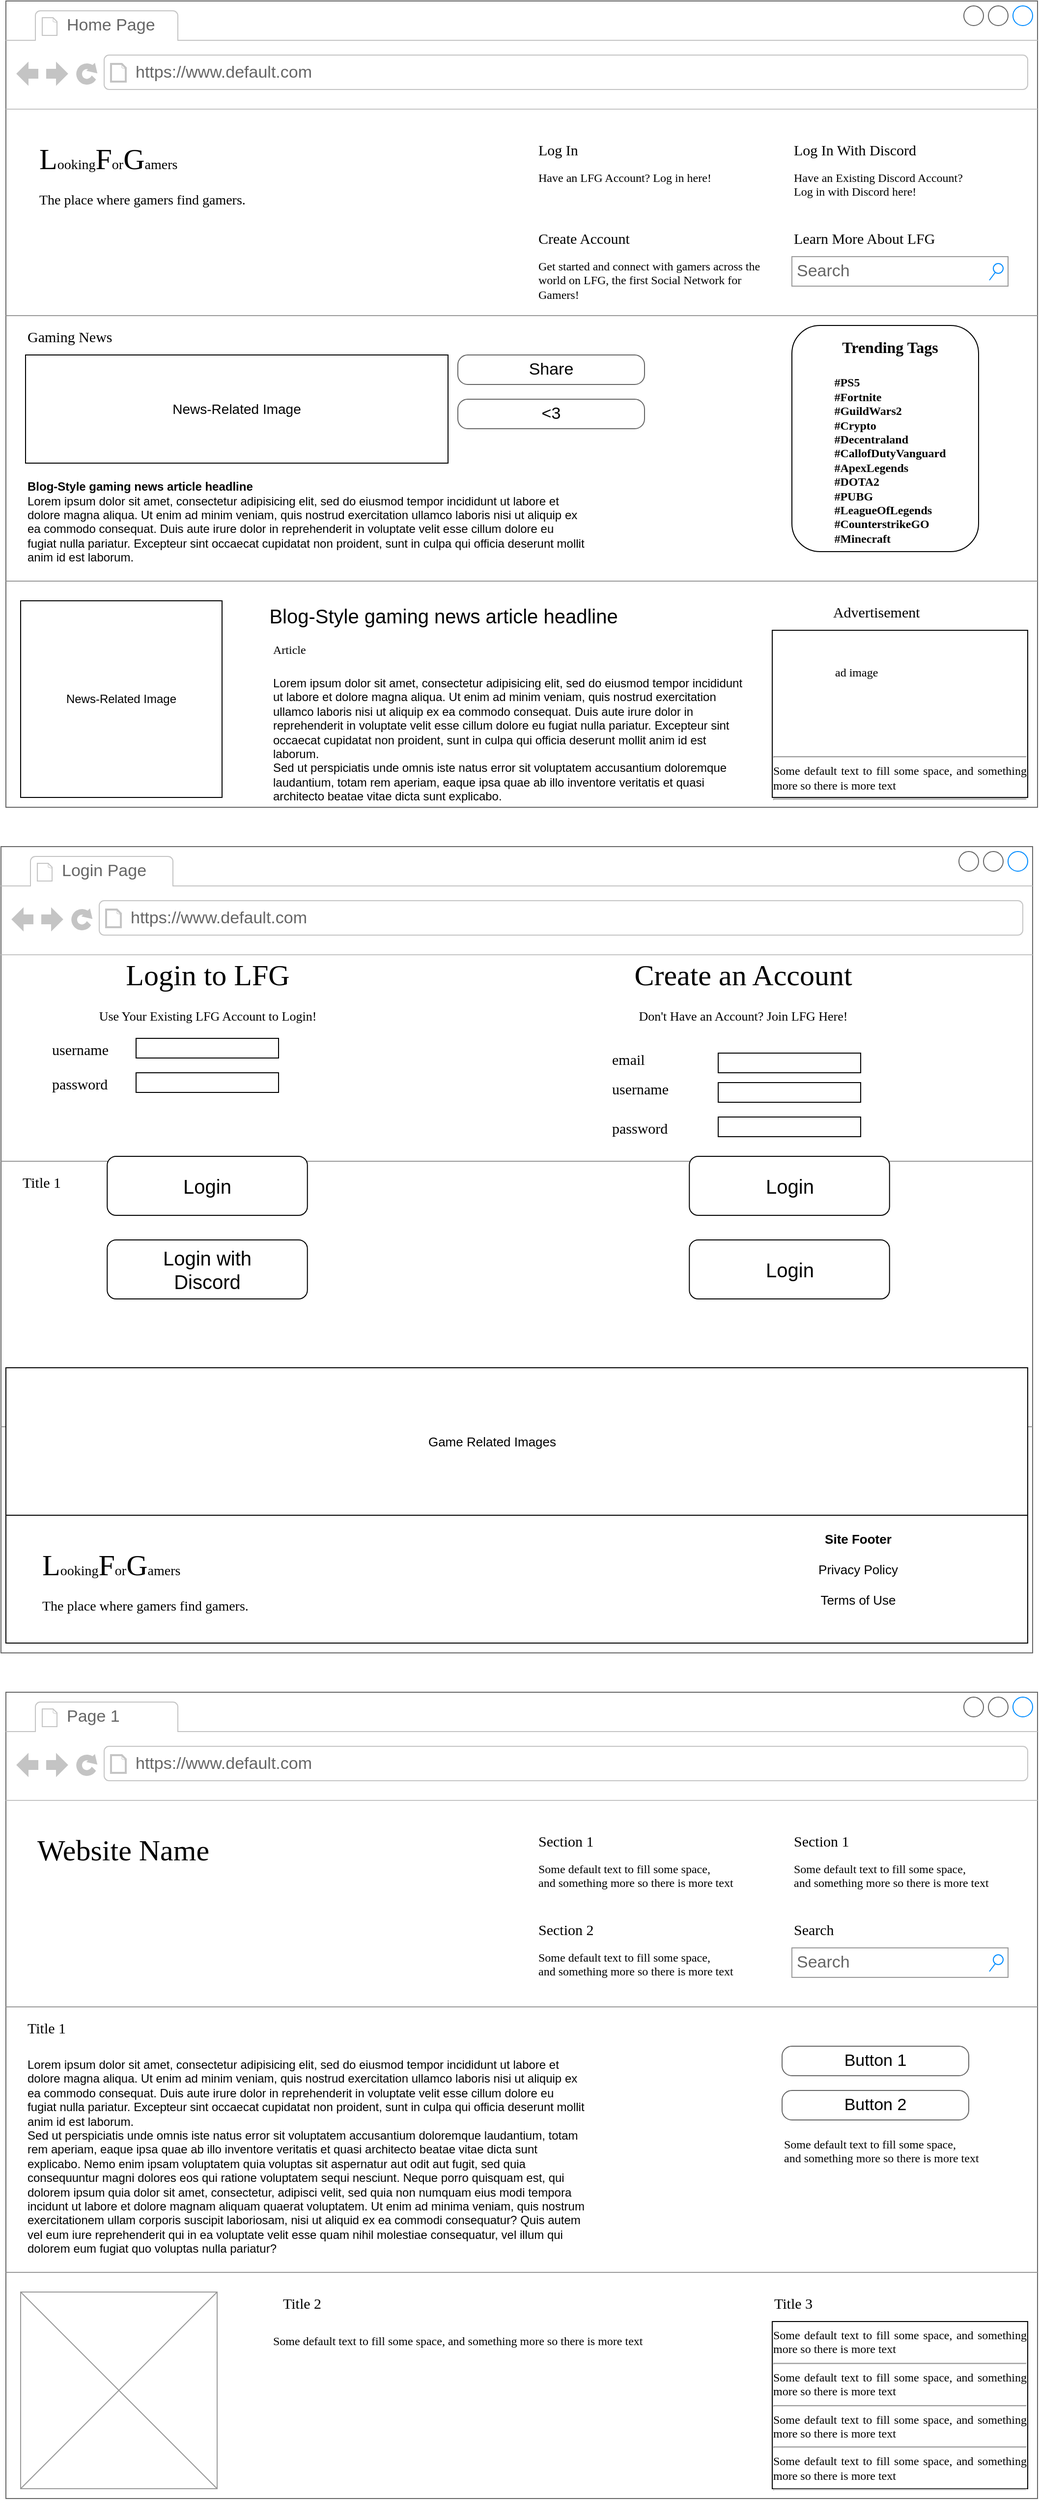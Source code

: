 <mxfile version="16.2.6" type="github">
  <diagram name="Page-1" id="2cc2dc42-3aac-f2a9-1cec-7a8b7cbee084">
    <mxGraphModel dx="1641" dy="769" grid="1" gridSize="10" guides="1" tooltips="1" connect="1" arrows="1" fold="1" page="1" pageScale="1" pageWidth="1100" pageHeight="850" background="#ffffff" math="0" shadow="0">
      <root>
        <mxCell id="0" />
        <mxCell id="1" parent="0" />
        <mxCell id="7026571954dc6520-1" value="" style="strokeWidth=1;shadow=0;dashed=0;align=center;html=1;shape=mxgraph.mockup.containers.browserWindow;rSize=0;strokeColor=#666666;mainText=,;recursiveResize=0;rounded=0;labelBackgroundColor=none;fontFamily=Verdana;fontSize=12" parent="1" vertex="1">
          <mxGeometry x="30" y="20" width="1050" height="820" as="geometry" />
        </mxCell>
        <mxCell id="7026571954dc6520-2" value="Home Page" style="strokeWidth=1;shadow=0;dashed=0;align=center;html=1;shape=mxgraph.mockup.containers.anchor;fontSize=17;fontColor=#666666;align=left;" parent="7026571954dc6520-1" vertex="1">
          <mxGeometry x="60" y="12" width="110" height="26" as="geometry" />
        </mxCell>
        <mxCell id="7026571954dc6520-3" value="https://www.default.com" style="strokeWidth=1;shadow=0;dashed=0;align=center;html=1;shape=mxgraph.mockup.containers.anchor;rSize=0;fontSize=17;fontColor=#666666;align=left;" parent="7026571954dc6520-1" vertex="1">
          <mxGeometry x="130" y="60" width="250" height="26" as="geometry" />
        </mxCell>
        <mxCell id="7026571954dc6520-4" value="L&lt;font style=&quot;font-size: 14px&quot;&gt;ooking&lt;/font&gt;F&lt;font style=&quot;font-size: 14px&quot;&gt;or&lt;/font&gt;G&lt;font style=&quot;font-size: 14px&quot;&gt;amers&lt;br&gt;The place where gamers find gamers.&lt;br&gt;&lt;/font&gt;" style="text;html=1;points=[];align=left;verticalAlign=top;spacingTop=-4;fontSize=30;fontFamily=Verdana" parent="7026571954dc6520-1" vertex="1">
          <mxGeometry x="32" y="140" width="340" height="50" as="geometry" />
        </mxCell>
        <mxCell id="7026571954dc6520-6" value="Log In" style="text;html=1;points=[];align=left;verticalAlign=top;spacingTop=-4;fontSize=15;fontFamily=Verdana" parent="7026571954dc6520-1" vertex="1">
          <mxGeometry x="540" y="140" width="170" height="30" as="geometry" />
        </mxCell>
        <mxCell id="7026571954dc6520-7" value="Have an LFG Account? Log in here!" style="text;html=1;points=[];align=left;verticalAlign=top;spacingTop=-4;fontSize=12;fontFamily=Verdana;whiteSpace=wrap;" parent="7026571954dc6520-1" vertex="1">
          <mxGeometry x="540" y="170" width="240" height="40" as="geometry" />
        </mxCell>
        <mxCell id="7026571954dc6520-8" value="Create Account" style="text;html=1;points=[];align=left;verticalAlign=top;spacingTop=-4;fontSize=15;fontFamily=Verdana" parent="7026571954dc6520-1" vertex="1">
          <mxGeometry x="540" y="230" width="170" height="30" as="geometry" />
        </mxCell>
        <mxCell id="7026571954dc6520-9" value="Get started and connect with gamers across the world on LFG, the first Social Network for Gamers!" style="text;html=1;points=[];align=left;verticalAlign=top;spacingTop=-4;fontSize=12;fontFamily=Verdana;whiteSpace=wrap;" parent="7026571954dc6520-1" vertex="1">
          <mxGeometry x="540" y="260" width="240" height="50" as="geometry" />
        </mxCell>
        <mxCell id="7026571954dc6520-10" value="Log In With Discord" style="text;html=1;points=[];align=left;verticalAlign=top;spacingTop=-4;fontSize=15;fontFamily=Verdana" parent="7026571954dc6520-1" vertex="1">
          <mxGeometry x="800" y="140" width="170" height="30" as="geometry" />
        </mxCell>
        <mxCell id="7026571954dc6520-11" value="Have an Existing Discord Account?&lt;br&gt;Log in with Discord here!" style="text;html=1;points=[];align=left;verticalAlign=top;spacingTop=-4;fontSize=12;fontFamily=Verdana;whiteSpace=wrap;" parent="7026571954dc6520-1" vertex="1">
          <mxGeometry x="800" y="170" width="240" height="40" as="geometry" />
        </mxCell>
        <mxCell id="7026571954dc6520-12" value="Learn More About LFG" style="text;html=1;points=[];align=left;verticalAlign=top;spacingTop=-4;fontSize=15;fontFamily=Verdana" parent="7026571954dc6520-1" vertex="1">
          <mxGeometry x="800" y="230" width="170" height="30" as="geometry" />
        </mxCell>
        <mxCell id="7026571954dc6520-14" value="Search" style="strokeWidth=1;shadow=0;dashed=0;align=center;html=1;shape=mxgraph.mockup.forms.searchBox;strokeColor=#999999;mainText=;strokeColor2=#008cff;fontColor=#666666;fontSize=17;align=left;spacingLeft=3;rounded=0;labelBackgroundColor=none;" parent="7026571954dc6520-1" vertex="1">
          <mxGeometry x="800" y="260" width="220" height="30" as="geometry" />
        </mxCell>
        <mxCell id="7026571954dc6520-15" value="" style="verticalLabelPosition=bottom;shadow=0;dashed=0;align=center;html=1;verticalAlign=top;strokeWidth=1;shape=mxgraph.mockup.markup.line;strokeColor=#999999;rounded=0;labelBackgroundColor=none;fillColor=#ffffff;fontFamily=Verdana;fontSize=12;fontColor=#000000;" parent="7026571954dc6520-1" vertex="1">
          <mxGeometry y="310" width="1050" height="20" as="geometry" />
        </mxCell>
        <mxCell id="7026571954dc6520-16" value="Gaming News" style="text;html=1;points=[];align=left;verticalAlign=top;spacingTop=-4;fontSize=15;fontFamily=Verdana" parent="7026571954dc6520-1" vertex="1">
          <mxGeometry x="20" y="330" width="170" height="30" as="geometry" />
        </mxCell>
        <mxCell id="7026571954dc6520-17" value="&lt;br&gt;&lt;br&gt;&lt;br&gt;&lt;br&gt;&lt;br&gt;&lt;br&gt;&lt;br&gt;&lt;br&gt;&lt;b&gt;Blog-Style gaming news article headline&lt;br&gt;&lt;/b&gt;Lorem ipsum dolor sit amet, consectetur adipisicing elit, sed do eiusmod tempor incididunt ut labore et dolore magna aliqua. Ut enim ad minim veniam, quis nostrud exercitation ullamco laboris nisi ut aliquip ex ea commodo consequat. Duis aute irure dolor in reprehenderit in voluptate velit esse cillum dolore eu fugiat nulla pariatur. Excepteur sint occaecat cupidatat non proident, sunt in culpa qui officia deserunt mollit anim id est laborum." style="text;spacingTop=-5;whiteSpace=wrap;html=1;align=left;fontSize=12;fontFamily=Helvetica;fillColor=none;strokeColor=none;rounded=0;shadow=1;labelBackgroundColor=none;" parent="7026571954dc6520-1" vertex="1">
          <mxGeometry x="20" y="370" width="570" height="240" as="geometry" />
        </mxCell>
        <mxCell id="7026571954dc6520-18" value="Share" style="strokeWidth=1;shadow=0;dashed=0;align=center;html=1;shape=mxgraph.mockup.buttons.button;strokeColor=#666666;mainText=;buttonStyle=round;fontSize=17;fontStyle=0;fillColor=none;whiteSpace=wrap;rounded=0;labelBackgroundColor=none;" parent="7026571954dc6520-1" vertex="1">
          <mxGeometry x="460" y="360" width="190" height="30" as="geometry" />
        </mxCell>
        <mxCell id="7026571954dc6520-19" value="&amp;lt;3" style="strokeWidth=1;shadow=0;dashed=0;align=center;html=1;shape=mxgraph.mockup.buttons.button;strokeColor=#666666;mainText=;buttonStyle=round;fontSize=17;fontStyle=0;fillColor=none;whiteSpace=wrap;rounded=0;labelBackgroundColor=none;" parent="7026571954dc6520-1" vertex="1">
          <mxGeometry x="460" y="405" width="190" height="30" as="geometry" />
        </mxCell>
        <mxCell id="7026571954dc6520-20" value="&lt;div style=&quot;font-size: 16px&quot;&gt;&lt;b&gt;&lt;font style=&quot;font-size: 16px&quot;&gt;Trending Tags&lt;/font&gt;&lt;/b&gt;&lt;/div&gt;&lt;div style=&quot;font-size: 16px&quot;&gt;&lt;b&gt;&lt;font style=&quot;font-size: 16px&quot;&gt;&lt;br&gt;&lt;/font&gt;&lt;/b&gt;&lt;/div&gt;&lt;div style=&quot;text-align: justify&quot;&gt;&lt;b&gt;&lt;font style=&quot;font-size: 12px&quot;&gt;#PS5&lt;/font&gt;&lt;/b&gt;&lt;/div&gt;&lt;div style=&quot;text-align: justify&quot;&gt;&lt;b&gt;&lt;font style=&quot;font-size: 12px&quot;&gt;#Fortnite&lt;/font&gt;&lt;/b&gt;&lt;/div&gt;&lt;div style=&quot;text-align: justify&quot;&gt;&lt;b&gt;&lt;font style=&quot;font-size: 12px&quot;&gt;#GuildWars2&lt;/font&gt;&lt;/b&gt;&lt;/div&gt;&lt;div style=&quot;text-align: justify&quot;&gt;&lt;b&gt;&lt;font style=&quot;font-size: 12px&quot;&gt;#Crypto&lt;/font&gt;&lt;/b&gt;&lt;/div&gt;&lt;div style=&quot;text-align: justify&quot;&gt;&lt;b&gt;&lt;font style=&quot;font-size: 12px&quot;&gt;#Decentraland&lt;/font&gt;&lt;/b&gt;&lt;/div&gt;&lt;div style=&quot;text-align: justify&quot;&gt;&lt;b&gt;&lt;font style=&quot;font-size: 12px&quot;&gt;#CallofDutyVanguard&lt;/font&gt;&lt;/b&gt;&lt;/div&gt;&lt;div style=&quot;text-align: justify&quot;&gt;&lt;b&gt;&lt;font style=&quot;font-size: 12px&quot;&gt;#ApexLegends&lt;/font&gt;&lt;/b&gt;&lt;/div&gt;&lt;div style=&quot;text-align: justify&quot;&gt;&lt;b&gt;&lt;font style=&quot;font-size: 12px&quot;&gt;#DOTA2&lt;/font&gt;&lt;/b&gt;&lt;/div&gt;&lt;div style=&quot;text-align: justify&quot;&gt;&lt;b&gt;&lt;font style=&quot;font-size: 12px&quot;&gt;#PUBG&lt;/font&gt;&lt;/b&gt;&lt;/div&gt;&lt;div style=&quot;text-align: justify&quot;&gt;&lt;b&gt;&lt;font style=&quot;font-size: 12px&quot;&gt;#LeagueOfLegends&lt;/font&gt;&lt;/b&gt;&lt;/div&gt;&lt;div style=&quot;text-align: justify&quot;&gt;&lt;b&gt;&lt;font style=&quot;font-size: 12px&quot;&gt;#CounterstrikeGO&lt;/font&gt;&lt;/b&gt;&lt;/div&gt;&lt;div style=&quot;text-align: justify&quot;&gt;&lt;b&gt;&lt;font style=&quot;font-size: 12px&quot;&gt;#Minecraft&lt;/font&gt;&lt;/b&gt;&lt;/div&gt;&lt;div style=&quot;text-align: justify&quot;&gt;&lt;b&gt;&lt;br&gt;&lt;/b&gt;&lt;/div&gt;" style="text;html=1;points=[];align=center;verticalAlign=top;spacingTop=-4;fontSize=12;fontFamily=Verdana;whiteSpace=wrap;" parent="7026571954dc6520-1" vertex="1">
          <mxGeometry x="780" y="340" width="240" height="40" as="geometry" />
        </mxCell>
        <mxCell id="7026571954dc6520-21" value="" style="verticalLabelPosition=bottom;shadow=0;dashed=0;align=center;html=1;verticalAlign=top;strokeWidth=1;shape=mxgraph.mockup.markup.line;strokeColor=#999999;rounded=0;labelBackgroundColor=none;fillColor=#ffffff;fontFamily=Verdana;fontSize=12;fontColor=#000000;" parent="7026571954dc6520-1" vertex="1">
          <mxGeometry y="580" width="1050" height="20" as="geometry" />
        </mxCell>
        <mxCell id="7026571954dc6520-22" value="" style="verticalLabelPosition=bottom;shadow=0;dashed=0;align=center;html=1;verticalAlign=top;strokeWidth=1;shape=mxgraph.mockup.graphics.simpleIcon;strokeColor=#999999;fillColor=#ffffff;rounded=0;labelBackgroundColor=none;fontFamily=Verdana;fontSize=12;fontColor=#000000;" parent="7026571954dc6520-1" vertex="1">
          <mxGeometry x="15" y="610" width="200" height="200" as="geometry" />
        </mxCell>
        <mxCell id="7026571954dc6520-32" value="&amp;nbsp; &amp;nbsp; &amp;nbsp; &amp;nbsp; &amp;nbsp; &amp;nbsp;Advertisement" style="text;html=1;points=[];align=center;verticalAlign=top;spacingTop=-4;fontSize=15;fontFamily=Verdana" parent="7026571954dc6520-1" vertex="1">
          <mxGeometry x="780" y="610" width="170" height="30" as="geometry" />
        </mxCell>
        <mxCell id="7026571954dc6520-33" value="&lt;div style=&quot;text-align: justify&quot;&gt;&lt;br&gt;&lt;/div&gt;&lt;div style=&quot;text-align: justify&quot;&gt;&lt;br&gt;&lt;/div&gt;&lt;div style=&quot;text-align: justify&quot;&gt;&amp;nbsp; &amp;nbsp; &amp;nbsp; &amp;nbsp; &amp;nbsp; &amp;nbsp; &amp;nbsp; &amp;nbsp; &amp;nbsp; &amp;nbsp; &amp;nbsp;ad image&lt;/div&gt;&lt;div style=&quot;text-align: justify&quot;&gt;&lt;br&gt;&lt;/div&gt;&lt;div style=&quot;text-align: justify&quot;&gt;&lt;br&gt;&lt;/div&gt;&lt;div style=&quot;text-align: justify&quot;&gt;&lt;br&gt;&lt;/div&gt;&lt;div style=&quot;text-align: justify&quot;&gt;&lt;br&gt;&lt;/div&gt;&lt;div style=&quot;text-align: justify&quot;&gt;&lt;br&gt;&lt;/div&gt;&lt;hr id=&quot;null&quot; style=&quot;text-align: justify&quot;&gt;&lt;span&gt;&lt;div style=&quot;text-align: justify&quot;&gt;&lt;span&gt;Some default text to fill some space, and&amp;nbsp;&lt;/span&gt;&lt;span&gt;something more so there is more text&lt;/span&gt;&lt;/div&gt;&lt;/span&gt;&lt;hr id=&quot;null&quot; style=&quot;text-align: left&quot;&gt;" style="whiteSpace=wrap;html=1;rounded=0;shadow=0;labelBackgroundColor=none;strokeWidth=1;fontFamily=Verdana;fontSize=12;align=center;verticalAlign=top;" parent="7026571954dc6520-1" vertex="1">
          <mxGeometry x="780" y="640" width="260" height="170" as="geometry" />
        </mxCell>
        <mxCell id="7026571954dc6520-34" value="Article" style="text;html=1;points=[];align=left;verticalAlign=top;spacingTop=-4;fontSize=12;fontFamily=Verdana;whiteSpace=wrap;" parent="7026571954dc6520-1" vertex="1">
          <mxGeometry x="270" y="650" width="470" height="40" as="geometry" />
        </mxCell>
        <mxCell id="tTyJ2uABb6z969umZ8tP-50" value="" style="rounded=1;whiteSpace=wrap;html=1;fontSize=12;fillColor=none;" vertex="1" parent="7026571954dc6520-1">
          <mxGeometry x="800" y="330" width="190" height="230" as="geometry" />
        </mxCell>
        <mxCell id="tTyJ2uABb6z969umZ8tP-51" value="News-Related Image" style="rounded=0;whiteSpace=wrap;html=1;fontSize=12;fillColor=default;" vertex="1" parent="7026571954dc6520-1">
          <mxGeometry x="15" y="610" width="205" height="200" as="geometry" />
        </mxCell>
        <mxCell id="tTyJ2uABb6z969umZ8tP-52" value="&lt;font style=&quot;font-size: 20px&quot;&gt;Blog-Style gaming news article headline&lt;/font&gt;" style="text;html=1;resizable=0;autosize=1;align=center;verticalAlign=middle;points=[];fillColor=none;strokeColor=none;rounded=0;fontSize=12;" vertex="1" parent="7026571954dc6520-1">
          <mxGeometry x="260" y="615" width="370" height="20" as="geometry" />
        </mxCell>
        <mxCell id="7026571954dc6520-36" value="Lorem ipsum dolor sit amet, consectetur adipisicing elit, sed do eiusmod tempor incididunt ut labore et dolore magna aliqua. Ut enim ad minim veniam, quis nostrud exercitation ullamco laboris nisi ut aliquip ex ea commodo consequat. Duis aute irure dolor in reprehenderit in voluptate velit esse cillum dolore eu fugiat nulla pariatur. Excepteur sint occaecat cupidatat non proident, sunt in culpa qui officia deserunt mollit anim id est laborum.&lt;br&gt;Sed ut perspiciatis unde omnis iste natus error sit voluptatem accusantium doloremque laudantium, totam rem aperiam, eaque ipsa quae ab illo inventore veritatis et quasi architecto beatae vitae dicta sunt explicabo.&amp;nbsp;" style="text;spacingTop=-5;whiteSpace=wrap;html=1;align=left;fontSize=12;fontFamily=Helvetica;fillColor=none;strokeColor=none;rounded=0;shadow=1;labelBackgroundColor=none;" parent="1" vertex="1">
          <mxGeometry x="300" y="705" width="490" height="125" as="geometry" />
        </mxCell>
        <mxCell id="tTyJ2uABb6z969umZ8tP-1" value="" style="strokeWidth=1;shadow=0;dashed=0;align=center;html=1;shape=mxgraph.mockup.containers.browserWindow;rSize=0;strokeColor=#666666;mainText=,;recursiveResize=0;rounded=0;labelBackgroundColor=none;fontFamily=Verdana;fontSize=12" vertex="1" parent="1">
          <mxGeometry x="25" y="880" width="1050" height="820" as="geometry" />
        </mxCell>
        <mxCell id="tTyJ2uABb6z969umZ8tP-2" value="Login Page" style="strokeWidth=1;shadow=0;dashed=0;align=center;html=1;shape=mxgraph.mockup.containers.anchor;fontSize=17;fontColor=#666666;align=left;" vertex="1" parent="tTyJ2uABb6z969umZ8tP-1">
          <mxGeometry x="60" y="12" width="110" height="26" as="geometry" />
        </mxCell>
        <mxCell id="tTyJ2uABb6z969umZ8tP-3" value="https://www.default.com" style="strokeWidth=1;shadow=0;dashed=0;align=center;html=1;shape=mxgraph.mockup.containers.anchor;rSize=0;fontSize=17;fontColor=#666666;align=left;" vertex="1" parent="tTyJ2uABb6z969umZ8tP-1">
          <mxGeometry x="130" y="60" width="250" height="26" as="geometry" />
        </mxCell>
        <mxCell id="tTyJ2uABb6z969umZ8tP-4" value="Login to LFG&lt;br&gt;&lt;font style=&quot;font-size: 13px&quot;&gt;Use Your Existing LFG Account to Login!&lt;/font&gt;" style="text;html=1;points=[];align=center;verticalAlign=top;spacingTop=-4;fontSize=30;fontFamily=Verdana" vertex="1" parent="tTyJ2uABb6z969umZ8tP-1">
          <mxGeometry x="40" y="110" width="340" height="50" as="geometry" />
        </mxCell>
        <mxCell id="tTyJ2uABb6z969umZ8tP-7" value="username" style="text;html=1;points=[];align=left;verticalAlign=top;spacingTop=-4;fontSize=15;fontFamily=Verdana" vertex="1" parent="tTyJ2uABb6z969umZ8tP-1">
          <mxGeometry x="50" y="195" width="80" height="30" as="geometry" />
        </mxCell>
        <mxCell id="tTyJ2uABb6z969umZ8tP-9" value="password" style="text;html=1;points=[];align=left;verticalAlign=top;spacingTop=-4;fontSize=15;fontFamily=Verdana" vertex="1" parent="tTyJ2uABb6z969umZ8tP-1">
          <mxGeometry x="50" y="230" width="170" height="30" as="geometry" />
        </mxCell>
        <mxCell id="tTyJ2uABb6z969umZ8tP-11" value="email" style="text;html=1;points=[];align=left;verticalAlign=top;spacingTop=-4;fontSize=15;fontFamily=Verdana" vertex="1" parent="tTyJ2uABb6z969umZ8tP-1">
          <mxGeometry x="620" y="205" width="50" height="30" as="geometry" />
        </mxCell>
        <mxCell id="tTyJ2uABb6z969umZ8tP-13" value="" style="verticalLabelPosition=bottom;shadow=0;dashed=0;align=center;html=1;verticalAlign=top;strokeWidth=1;shape=mxgraph.mockup.markup.line;strokeColor=#999999;rounded=0;labelBackgroundColor=none;fillColor=#ffffff;fontFamily=Verdana;fontSize=12;fontColor=#000000;" vertex="1" parent="tTyJ2uABb6z969umZ8tP-1">
          <mxGeometry y="310" width="1050" height="20" as="geometry" />
        </mxCell>
        <mxCell id="tTyJ2uABb6z969umZ8tP-14" value="Title 1" style="text;html=1;points=[];align=left;verticalAlign=top;spacingTop=-4;fontSize=15;fontFamily=Verdana" vertex="1" parent="tTyJ2uABb6z969umZ8tP-1">
          <mxGeometry x="20" y="330" width="170" height="30" as="geometry" />
        </mxCell>
        <mxCell id="tTyJ2uABb6z969umZ8tP-19" value="" style="verticalLabelPosition=bottom;shadow=0;dashed=0;align=center;html=1;verticalAlign=top;strokeWidth=1;shape=mxgraph.mockup.markup.line;strokeColor=#999999;rounded=0;labelBackgroundColor=none;fillColor=#ffffff;fontFamily=Verdana;fontSize=12;fontColor=#000000;" vertex="1" parent="tTyJ2uABb6z969umZ8tP-1">
          <mxGeometry y="580" width="1050" height="20" as="geometry" />
        </mxCell>
        <mxCell id="tTyJ2uABb6z969umZ8tP-100" value="Login with&lt;br&gt;Discord" style="rounded=1;whiteSpace=wrap;html=1;fontSize=20;fillColor=default;" vertex="1" parent="tTyJ2uABb6z969umZ8tP-1">
          <mxGeometry x="108.12" y="400" width="203.75" height="60" as="geometry" />
        </mxCell>
        <mxCell id="tTyJ2uABb6z969umZ8tP-101" value="Login" style="rounded=1;whiteSpace=wrap;html=1;fontSize=20;fillColor=default;" vertex="1" parent="tTyJ2uABb6z969umZ8tP-1">
          <mxGeometry x="108.13" y="315" width="203.75" height="60" as="geometry" />
        </mxCell>
        <mxCell id="tTyJ2uABb6z969umZ8tP-53" value="" style="rounded=0;whiteSpace=wrap;html=1;fontSize=20;fillColor=default;" vertex="1" parent="tTyJ2uABb6z969umZ8tP-1">
          <mxGeometry x="137.5" y="195" width="145" height="20" as="geometry" />
        </mxCell>
        <mxCell id="tTyJ2uABb6z969umZ8tP-102" value="Create an Account&lt;br&gt;&lt;font style=&quot;font-size: 13px&quot;&gt;Don&#39;t Have an Account? Join LFG Here!&lt;/font&gt;" style="text;html=1;points=[];align=center;verticalAlign=top;spacingTop=-4;fontSize=30;fontFamily=Verdana" vertex="1" parent="tTyJ2uABb6z969umZ8tP-1">
          <mxGeometry x="585" y="110" width="340" height="50" as="geometry" />
        </mxCell>
        <mxCell id="tTyJ2uABb6z969umZ8tP-103" value="username" style="text;html=1;points=[];align=left;verticalAlign=top;spacingTop=-4;fontSize=15;fontFamily=Verdana" vertex="1" parent="tTyJ2uABb6z969umZ8tP-1">
          <mxGeometry x="620" y="235" width="50" height="30" as="geometry" />
        </mxCell>
        <mxCell id="tTyJ2uABb6z969umZ8tP-107" value="password" style="text;html=1;points=[];align=left;verticalAlign=top;spacingTop=-4;fontSize=15;fontFamily=Verdana" vertex="1" parent="tTyJ2uABb6z969umZ8tP-1">
          <mxGeometry x="620" y="275" width="50" height="30" as="geometry" />
        </mxCell>
        <mxCell id="tTyJ2uABb6z969umZ8tP-108" value="" style="rounded=0;whiteSpace=wrap;html=1;fontSize=20;fillColor=default;" vertex="1" parent="tTyJ2uABb6z969umZ8tP-1">
          <mxGeometry x="137.5" y="230" width="145" height="20" as="geometry" />
        </mxCell>
        <mxCell id="tTyJ2uABb6z969umZ8tP-109" value="" style="rounded=0;whiteSpace=wrap;html=1;fontSize=20;fillColor=default;" vertex="1" parent="tTyJ2uABb6z969umZ8tP-1">
          <mxGeometry x="730" y="210" width="145" height="20" as="geometry" />
        </mxCell>
        <mxCell id="tTyJ2uABb6z969umZ8tP-110" value="" style="rounded=0;whiteSpace=wrap;html=1;fontSize=20;fillColor=default;" vertex="1" parent="tTyJ2uABb6z969umZ8tP-1">
          <mxGeometry x="730" y="240" width="145" height="20" as="geometry" />
        </mxCell>
        <mxCell id="tTyJ2uABb6z969umZ8tP-111" value="" style="rounded=0;whiteSpace=wrap;html=1;fontSize=20;fillColor=default;" vertex="1" parent="tTyJ2uABb6z969umZ8tP-1">
          <mxGeometry x="730" y="275" width="145" height="20" as="geometry" />
        </mxCell>
        <mxCell id="tTyJ2uABb6z969umZ8tP-112" value="Login" style="rounded=1;whiteSpace=wrap;html=1;fontSize=20;fillColor=default;" vertex="1" parent="tTyJ2uABb6z969umZ8tP-1">
          <mxGeometry x="700.63" y="315" width="203.75" height="60" as="geometry" />
        </mxCell>
        <mxCell id="tTyJ2uABb6z969umZ8tP-113" value="Login" style="rounded=1;whiteSpace=wrap;html=1;fontSize=20;fillColor=default;" vertex="1" parent="tTyJ2uABb6z969umZ8tP-1">
          <mxGeometry x="700.63" y="400" width="203.75" height="60" as="geometry" />
        </mxCell>
        <mxCell id="tTyJ2uABb6z969umZ8tP-116" value="" style="rounded=0;whiteSpace=wrap;html=1;fontSize=13;fillColor=default;" vertex="1" parent="tTyJ2uABb6z969umZ8tP-1">
          <mxGeometry x="5" y="660" width="1040" height="150" as="geometry" />
        </mxCell>
        <mxCell id="tTyJ2uABb6z969umZ8tP-117" value="L&lt;font style=&quot;font-size: 14px&quot;&gt;ooking&lt;/font&gt;F&lt;font style=&quot;font-size: 14px&quot;&gt;or&lt;/font&gt;G&lt;font style=&quot;font-size: 14px&quot;&gt;amers&lt;br&gt;The place where gamers find gamers.&lt;br&gt;&lt;/font&gt;" style="text;html=1;points=[];align=left;verticalAlign=top;spacingTop=-4;fontSize=30;fontFamily=Verdana" vertex="1" parent="tTyJ2uABb6z969umZ8tP-1">
          <mxGeometry x="39.99" y="710" width="340" height="50" as="geometry" />
        </mxCell>
        <mxCell id="tTyJ2uABb6z969umZ8tP-119" value="&lt;b&gt;Site Footer&lt;/b&gt;&lt;br&gt;&lt;br&gt;Privacy Policy&lt;br&gt;&lt;br&gt;Terms of Use" style="text;html=1;strokeColor=none;fillColor=none;align=center;verticalAlign=middle;whiteSpace=wrap;rounded=0;fontSize=13;" vertex="1" parent="tTyJ2uABb6z969umZ8tP-1">
          <mxGeometry x="820" y="720" width="105" height="30" as="geometry" />
        </mxCell>
        <mxCell id="tTyJ2uABb6z969umZ8tP-25" value="" style="strokeWidth=1;shadow=0;dashed=0;align=center;html=1;shape=mxgraph.mockup.containers.browserWindow;rSize=0;strokeColor=#666666;mainText=,;recursiveResize=0;rounded=0;labelBackgroundColor=none;fontFamily=Verdana;fontSize=12" vertex="1" parent="1">
          <mxGeometry x="30" y="1740" width="1050" height="820" as="geometry" />
        </mxCell>
        <mxCell id="tTyJ2uABb6z969umZ8tP-26" value="Page 1" style="strokeWidth=1;shadow=0;dashed=0;align=center;html=1;shape=mxgraph.mockup.containers.anchor;fontSize=17;fontColor=#666666;align=left;" vertex="1" parent="tTyJ2uABb6z969umZ8tP-25">
          <mxGeometry x="60" y="12" width="110" height="26" as="geometry" />
        </mxCell>
        <mxCell id="tTyJ2uABb6z969umZ8tP-27" value="https://www.default.com" style="strokeWidth=1;shadow=0;dashed=0;align=center;html=1;shape=mxgraph.mockup.containers.anchor;rSize=0;fontSize=17;fontColor=#666666;align=left;" vertex="1" parent="tTyJ2uABb6z969umZ8tP-25">
          <mxGeometry x="130" y="60" width="250" height="26" as="geometry" />
        </mxCell>
        <mxCell id="tTyJ2uABb6z969umZ8tP-28" value="Website Name" style="text;html=1;points=[];align=left;verticalAlign=top;spacingTop=-4;fontSize=30;fontFamily=Verdana" vertex="1" parent="tTyJ2uABb6z969umZ8tP-25">
          <mxGeometry x="30" y="140" width="340" height="50" as="geometry" />
        </mxCell>
        <mxCell id="tTyJ2uABb6z969umZ8tP-29" value="Section 1" style="text;html=1;points=[];align=left;verticalAlign=top;spacingTop=-4;fontSize=15;fontFamily=Verdana" vertex="1" parent="tTyJ2uABb6z969umZ8tP-25">
          <mxGeometry x="540" y="140" width="170" height="30" as="geometry" />
        </mxCell>
        <mxCell id="tTyJ2uABb6z969umZ8tP-30" value="Some default text to fill some space, and&amp;nbsp;&lt;span&gt;something more so there is more text&lt;/span&gt;" style="text;html=1;points=[];align=left;verticalAlign=top;spacingTop=-4;fontSize=12;fontFamily=Verdana;whiteSpace=wrap;" vertex="1" parent="tTyJ2uABb6z969umZ8tP-25">
          <mxGeometry x="540" y="170" width="240" height="40" as="geometry" />
        </mxCell>
        <mxCell id="tTyJ2uABb6z969umZ8tP-31" value="Section 2" style="text;html=1;points=[];align=left;verticalAlign=top;spacingTop=-4;fontSize=15;fontFamily=Verdana" vertex="1" parent="tTyJ2uABb6z969umZ8tP-25">
          <mxGeometry x="540" y="230" width="170" height="30" as="geometry" />
        </mxCell>
        <mxCell id="tTyJ2uABb6z969umZ8tP-32" value="Some default text to fill some space, and&amp;nbsp;&lt;span&gt;something more so there is more text&lt;/span&gt;" style="text;html=1;points=[];align=left;verticalAlign=top;spacingTop=-4;fontSize=12;fontFamily=Verdana;whiteSpace=wrap;" vertex="1" parent="tTyJ2uABb6z969umZ8tP-25">
          <mxGeometry x="540" y="260" width="240" height="40" as="geometry" />
        </mxCell>
        <mxCell id="tTyJ2uABb6z969umZ8tP-33" value="Section 1" style="text;html=1;points=[];align=left;verticalAlign=top;spacingTop=-4;fontSize=15;fontFamily=Verdana" vertex="1" parent="tTyJ2uABb6z969umZ8tP-25">
          <mxGeometry x="800" y="140" width="170" height="30" as="geometry" />
        </mxCell>
        <mxCell id="tTyJ2uABb6z969umZ8tP-34" value="Some default text to fill some space, and&amp;nbsp;&lt;span&gt;something more so there is more text&lt;/span&gt;" style="text;html=1;points=[];align=left;verticalAlign=top;spacingTop=-4;fontSize=12;fontFamily=Verdana;whiteSpace=wrap;" vertex="1" parent="tTyJ2uABb6z969umZ8tP-25">
          <mxGeometry x="800" y="170" width="240" height="40" as="geometry" />
        </mxCell>
        <mxCell id="tTyJ2uABb6z969umZ8tP-35" value="Search" style="text;html=1;points=[];align=left;verticalAlign=top;spacingTop=-4;fontSize=15;fontFamily=Verdana" vertex="1" parent="tTyJ2uABb6z969umZ8tP-25">
          <mxGeometry x="800" y="230" width="170" height="30" as="geometry" />
        </mxCell>
        <mxCell id="tTyJ2uABb6z969umZ8tP-36" value="Search" style="strokeWidth=1;shadow=0;dashed=0;align=center;html=1;shape=mxgraph.mockup.forms.searchBox;strokeColor=#999999;mainText=;strokeColor2=#008cff;fontColor=#666666;fontSize=17;align=left;spacingLeft=3;rounded=0;labelBackgroundColor=none;" vertex="1" parent="tTyJ2uABb6z969umZ8tP-25">
          <mxGeometry x="800" y="260" width="220" height="30" as="geometry" />
        </mxCell>
        <mxCell id="tTyJ2uABb6z969umZ8tP-37" value="" style="verticalLabelPosition=bottom;shadow=0;dashed=0;align=center;html=1;verticalAlign=top;strokeWidth=1;shape=mxgraph.mockup.markup.line;strokeColor=#999999;rounded=0;labelBackgroundColor=none;fillColor=#ffffff;fontFamily=Verdana;fontSize=12;fontColor=#000000;" vertex="1" parent="tTyJ2uABb6z969umZ8tP-25">
          <mxGeometry y="310" width="1050" height="20" as="geometry" />
        </mxCell>
        <mxCell id="tTyJ2uABb6z969umZ8tP-38" value="Title 1" style="text;html=1;points=[];align=left;verticalAlign=top;spacingTop=-4;fontSize=15;fontFamily=Verdana" vertex="1" parent="tTyJ2uABb6z969umZ8tP-25">
          <mxGeometry x="20" y="330" width="170" height="30" as="geometry" />
        </mxCell>
        <mxCell id="tTyJ2uABb6z969umZ8tP-39" value="Lorem ipsum dolor sit amet, consectetur adipisicing elit, sed do eiusmod tempor incididunt ut labore et dolore magna aliqua. Ut enim ad minim veniam, quis nostrud exercitation ullamco laboris nisi ut aliquip ex ea commodo consequat. Duis aute irure dolor in reprehenderit in voluptate velit esse cillum dolore eu fugiat nulla pariatur. Excepteur sint occaecat cupidatat non proident, sunt in culpa qui officia deserunt mollit anim id est laborum.&#xa;Sed ut perspiciatis unde omnis iste natus error sit voluptatem accusantium doloremque laudantium, totam rem aperiam, eaque ipsa quae ab illo inventore veritatis et quasi architecto beatae vitae dicta sunt explicabo. Nemo enim ipsam voluptatem quia voluptas sit aspernatur aut odit aut fugit, sed quia consequuntur magni dolores eos qui ratione voluptatem sequi nesciunt. Neque porro quisquam est, qui dolorem ipsum quia dolor sit amet, consectetur, adipisci velit, sed quia non numquam eius modi tempora incidunt ut labore et dolore magnam aliquam quaerat voluptatem. Ut enim ad minima veniam, quis nostrum exercitationem ullam corporis suscipit laboriosam, nisi ut aliquid ex ea commodi consequatur? Quis autem vel eum iure reprehenderit qui in ea voluptate velit esse quam nihil molestiae consequatur, vel illum qui dolorem eum fugiat quo voluptas nulla pariatur?" style="text;spacingTop=-5;whiteSpace=wrap;html=1;align=left;fontSize=12;fontFamily=Helvetica;fillColor=none;strokeColor=none;rounded=0;shadow=1;labelBackgroundColor=none;" vertex="1" parent="tTyJ2uABb6z969umZ8tP-25">
          <mxGeometry x="20" y="370" width="570" height="240" as="geometry" />
        </mxCell>
        <mxCell id="tTyJ2uABb6z969umZ8tP-40" value="Button 1" style="strokeWidth=1;shadow=0;dashed=0;align=center;html=1;shape=mxgraph.mockup.buttons.button;strokeColor=#666666;mainText=;buttonStyle=round;fontSize=17;fontStyle=0;fillColor=none;whiteSpace=wrap;rounded=0;labelBackgroundColor=none;" vertex="1" parent="tTyJ2uABb6z969umZ8tP-25">
          <mxGeometry x="790" y="360" width="190" height="30" as="geometry" />
        </mxCell>
        <mxCell id="tTyJ2uABb6z969umZ8tP-41" value="Button 2" style="strokeWidth=1;shadow=0;dashed=0;align=center;html=1;shape=mxgraph.mockup.buttons.button;strokeColor=#666666;mainText=;buttonStyle=round;fontSize=17;fontStyle=0;fillColor=none;whiteSpace=wrap;rounded=0;labelBackgroundColor=none;" vertex="1" parent="tTyJ2uABb6z969umZ8tP-25">
          <mxGeometry x="790" y="405" width="190" height="30" as="geometry" />
        </mxCell>
        <mxCell id="tTyJ2uABb6z969umZ8tP-42" value="Some default text to fill some space, and&amp;nbsp;&lt;span&gt;something more so there is more text&lt;/span&gt;" style="text;html=1;points=[];align=left;verticalAlign=top;spacingTop=-4;fontSize=12;fontFamily=Verdana;whiteSpace=wrap;" vertex="1" parent="tTyJ2uABb6z969umZ8tP-25">
          <mxGeometry x="790" y="450" width="240" height="40" as="geometry" />
        </mxCell>
        <mxCell id="tTyJ2uABb6z969umZ8tP-43" value="" style="verticalLabelPosition=bottom;shadow=0;dashed=0;align=center;html=1;verticalAlign=top;strokeWidth=1;shape=mxgraph.mockup.markup.line;strokeColor=#999999;rounded=0;labelBackgroundColor=none;fillColor=#ffffff;fontFamily=Verdana;fontSize=12;fontColor=#000000;" vertex="1" parent="tTyJ2uABb6z969umZ8tP-25">
          <mxGeometry y="580" width="1050" height="20" as="geometry" />
        </mxCell>
        <mxCell id="tTyJ2uABb6z969umZ8tP-44" value="" style="verticalLabelPosition=bottom;shadow=0;dashed=0;align=center;html=1;verticalAlign=top;strokeWidth=1;shape=mxgraph.mockup.graphics.simpleIcon;strokeColor=#999999;fillColor=#ffffff;rounded=0;labelBackgroundColor=none;fontFamily=Verdana;fontSize=12;fontColor=#000000;" vertex="1" parent="tTyJ2uABb6z969umZ8tP-25">
          <mxGeometry x="15" y="610" width="200" height="200" as="geometry" />
        </mxCell>
        <mxCell id="tTyJ2uABb6z969umZ8tP-45" value="Title 2" style="text;html=1;points=[];align=left;verticalAlign=top;spacingTop=-4;fontSize=15;fontFamily=Verdana" vertex="1" parent="tTyJ2uABb6z969umZ8tP-25">
          <mxGeometry x="280" y="610" width="170" height="30" as="geometry" />
        </mxCell>
        <mxCell id="tTyJ2uABb6z969umZ8tP-46" value="Title 3" style="text;html=1;points=[];align=left;verticalAlign=top;spacingTop=-4;fontSize=15;fontFamily=Verdana" vertex="1" parent="tTyJ2uABb6z969umZ8tP-25">
          <mxGeometry x="780" y="610" width="170" height="30" as="geometry" />
        </mxCell>
        <mxCell id="tTyJ2uABb6z969umZ8tP-47" value="&lt;div style=&quot;text-align: justify&quot;&gt;&lt;span&gt;Some default text to fill some space, and&amp;nbsp;&lt;/span&gt;&lt;span&gt;something more so there is more text&lt;/span&gt;&lt;/div&gt;&lt;div style=&quot;text-align: justify&quot;&gt;&lt;hr id=&quot;null&quot; style=&quot;text-align: justify&quot;&gt;&lt;span&gt;&lt;div style=&quot;text-align: justify&quot;&gt;&lt;span&gt;Some default text to fill some space, and&amp;nbsp;&lt;/span&gt;&lt;span&gt;something more so there is more text&lt;/span&gt;&lt;/div&gt;&lt;/span&gt;&lt;/div&gt;&lt;hr id=&quot;null&quot; style=&quot;text-align: justify&quot;&gt;&lt;span&gt;&lt;div style=&quot;text-align: justify&quot;&gt;&lt;span&gt;Some default text to fill some space, and&amp;nbsp;&lt;/span&gt;&lt;span&gt;something more so there is more text&lt;/span&gt;&lt;/div&gt;&lt;/span&gt;&lt;hr id=&quot;null&quot; style=&quot;text-align: justify&quot;&gt;&lt;span&gt;&lt;div style=&quot;text-align: justify&quot;&gt;&lt;span&gt;Some default text to fill some space, and&amp;nbsp;&lt;/span&gt;&lt;span&gt;something more so there is more text&lt;/span&gt;&lt;/div&gt;&lt;/span&gt;&lt;hr id=&quot;null&quot; style=&quot;text-align: left&quot;&gt;" style="whiteSpace=wrap;html=1;rounded=0;shadow=0;labelBackgroundColor=none;strokeWidth=1;fontFamily=Verdana;fontSize=12;align=center;verticalAlign=top;" vertex="1" parent="tTyJ2uABb6z969umZ8tP-25">
          <mxGeometry x="780" y="640" width="260" height="170" as="geometry" />
        </mxCell>
        <mxCell id="tTyJ2uABb6z969umZ8tP-48" value="Some default text to fill some space, and&amp;nbsp;&lt;span&gt;something more so there is more text&lt;/span&gt;" style="text;html=1;points=[];align=left;verticalAlign=top;spacingTop=-4;fontSize=12;fontFamily=Verdana;whiteSpace=wrap;" vertex="1" parent="tTyJ2uABb6z969umZ8tP-25">
          <mxGeometry x="270" y="650" width="470" height="40" as="geometry" />
        </mxCell>
        <mxCell id="tTyJ2uABb6z969umZ8tP-49" value="News-Related Image" style="rounded=0;whiteSpace=wrap;html=1;fontSize=14;" vertex="1" parent="1">
          <mxGeometry x="50" y="380" width="430" height="110" as="geometry" />
        </mxCell>
        <mxCell id="tTyJ2uABb6z969umZ8tP-114" value="" style="rounded=0;whiteSpace=wrap;html=1;fontSize=13;fillColor=default;" vertex="1" parent="1">
          <mxGeometry x="30" y="1410" width="1040" height="150" as="geometry" />
        </mxCell>
        <mxCell id="tTyJ2uABb6z969umZ8tP-115" value="Game Related Images" style="text;html=1;strokeColor=none;fillColor=none;align=center;verticalAlign=middle;whiteSpace=wrap;rounded=0;fontSize=13;" vertex="1" parent="1">
          <mxGeometry x="400" y="1470" width="250" height="30" as="geometry" />
        </mxCell>
      </root>
    </mxGraphModel>
  </diagram>
</mxfile>
